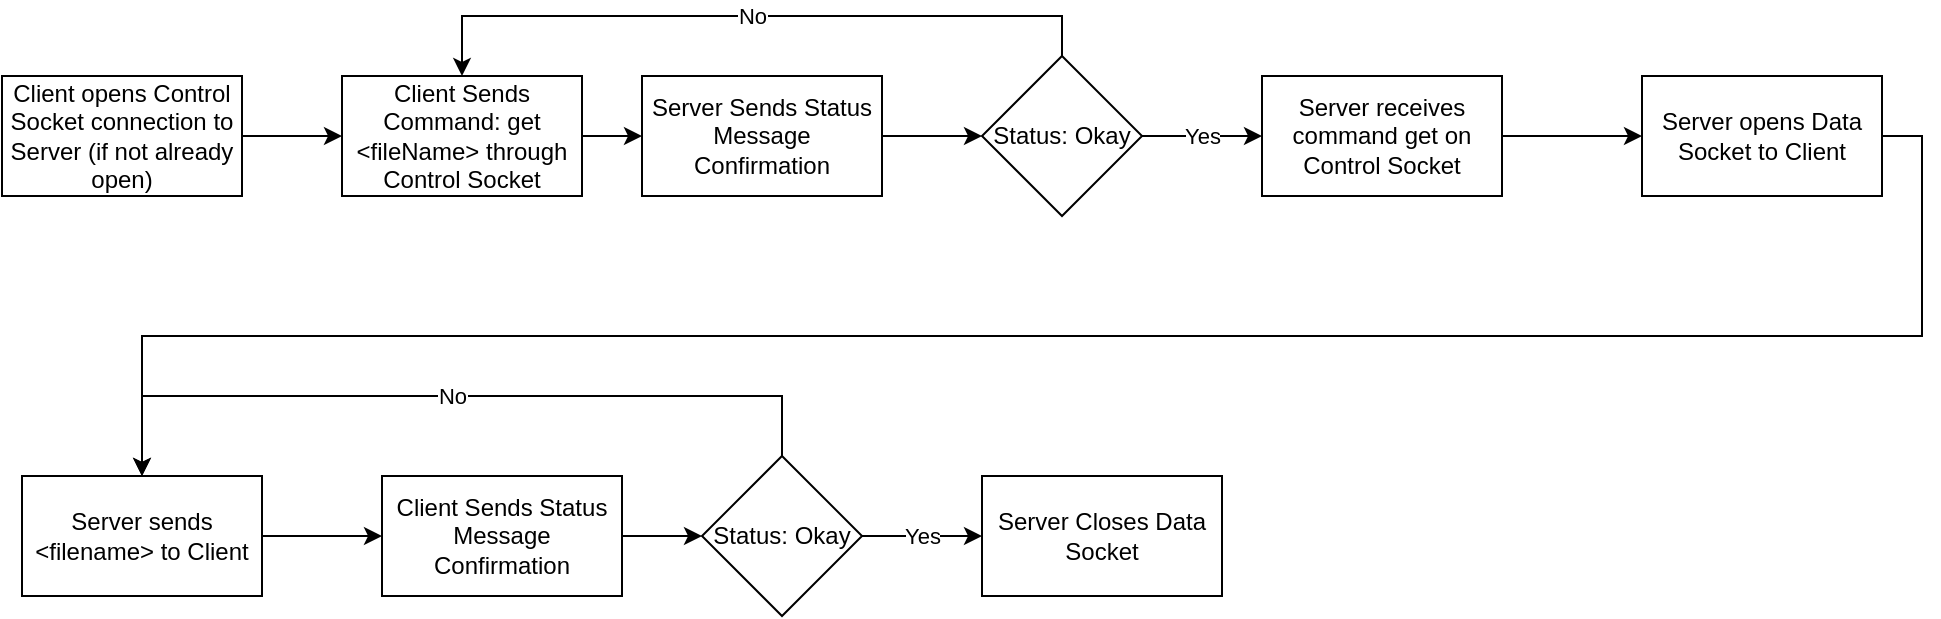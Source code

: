 <mxfile version="14.4.2" type="device"><diagram id="VicCjP9C5z60h8NR6XWv" name="Page-1"><mxGraphModel dx="914" dy="583" grid="1" gridSize="10" guides="1" tooltips="1" connect="1" arrows="1" fold="1" page="1" pageScale="1" pageWidth="850" pageHeight="1100" math="0" shadow="0"><root><mxCell id="0"/><mxCell id="1" parent="0"/><mxCell id="uwPoR_n0p5myCNU0cdYA-2" style="edgeStyle=orthogonalEdgeStyle;rounded=0;orthogonalLoop=1;jettySize=auto;html=1;exitX=1;exitY=0.5;exitDx=0;exitDy=0;entryX=0;entryY=0.5;entryDx=0;entryDy=0;" parent="1" source="uwPoR_n0p5myCNU0cdYA-1" target="tMgi6KBHmBh37i8bdp9--1" edge="1"><mxGeometry relative="1" as="geometry"><mxPoint x="500" y="169.793" as="targetPoint"/></mxGeometry></mxCell><mxCell id="uwPoR_n0p5myCNU0cdYA-1" value="Client Sends Command: get &amp;lt;fileName&amp;gt; through Control Socket" style="rounded=0;whiteSpace=wrap;html=1;" parent="1" vertex="1"><mxGeometry x="190" y="140" width="120" height="60" as="geometry"/></mxCell><mxCell id="uwPoR_n0p5myCNU0cdYA-4" style="edgeStyle=orthogonalEdgeStyle;rounded=0;orthogonalLoop=1;jettySize=auto;html=1;exitX=1;exitY=0.5;exitDx=0;exitDy=0;entryX=0;entryY=0.5;entryDx=0;entryDy=0;" parent="1" source="uwPoR_n0p5myCNU0cdYA-3" target="XqZTnBEbk5Tgh_Dx3stQ-1" edge="1"><mxGeometry relative="1" as="geometry"><mxPoint x="650" y="170" as="targetPoint"/></mxGeometry></mxCell><mxCell id="uwPoR_n0p5myCNU0cdYA-3" value="Server receives command get on Control Socket" style="rounded=0;whiteSpace=wrap;html=1;" parent="1" vertex="1"><mxGeometry x="650" y="140" width="120" height="60" as="geometry"/></mxCell><mxCell id="uwPoR_n0p5myCNU0cdYA-13" style="edgeStyle=orthogonalEdgeStyle;rounded=0;orthogonalLoop=1;jettySize=auto;html=1;exitX=1;exitY=0.5;exitDx=0;exitDy=0;entryX=0;entryY=0.5;entryDx=0;entryDy=0;" parent="1" source="uwPoR_n0p5myCNU0cdYA-12" target="uwPoR_n0p5myCNU0cdYA-1" edge="1"><mxGeometry relative="1" as="geometry"/></mxCell><mxCell id="uwPoR_n0p5myCNU0cdYA-12" value="Client opens Control Socket connection to Server (if not already open)" style="rounded=0;whiteSpace=wrap;html=1;" parent="1" vertex="1"><mxGeometry x="20" y="140" width="120" height="60" as="geometry"/></mxCell><mxCell id="6hNsgM-2XBKnOXxkau7f-1" style="edgeStyle=orthogonalEdgeStyle;rounded=0;orthogonalLoop=1;jettySize=auto;html=1;exitX=1;exitY=0.5;exitDx=0;exitDy=0;entryX=0.5;entryY=0;entryDx=0;entryDy=0;" parent="1" source="XqZTnBEbk5Tgh_Dx3stQ-1" target="6hNsgM-2XBKnOXxkau7f-2" edge="1"><mxGeometry relative="1" as="geometry"><mxPoint x="80" y="260" as="targetPoint"/></mxGeometry></mxCell><mxCell id="XqZTnBEbk5Tgh_Dx3stQ-1" value="Server opens Data Socket to Client" style="rounded=0;whiteSpace=wrap;html=1;" parent="1" vertex="1"><mxGeometry x="840" y="140" width="120" height="60" as="geometry"/></mxCell><mxCell id="6hNsgM-2XBKnOXxkau7f-3" style="edgeStyle=orthogonalEdgeStyle;rounded=0;orthogonalLoop=1;jettySize=auto;html=1;exitX=1;exitY=0.5;exitDx=0;exitDy=0;entryX=0;entryY=0.5;entryDx=0;entryDy=0;" parent="1" source="6hNsgM-2XBKnOXxkau7f-2" target="6hNsgM-2XBKnOXxkau7f-4" edge="1"><mxGeometry relative="1" as="geometry"><mxPoint x="230" y="369.833" as="targetPoint"/></mxGeometry></mxCell><mxCell id="6hNsgM-2XBKnOXxkau7f-2" value="Server sends &amp;lt;filename&amp;gt; to Client" style="rounded=0;whiteSpace=wrap;html=1;" parent="1" vertex="1"><mxGeometry x="30" y="340" width="120" height="60" as="geometry"/></mxCell><mxCell id="tMgi6KBHmBh37i8bdp9--6" style="edgeStyle=orthogonalEdgeStyle;rounded=0;orthogonalLoop=1;jettySize=auto;html=1;exitX=1;exitY=0.5;exitDx=0;exitDy=0;entryX=0;entryY=0.5;entryDx=0;entryDy=0;" edge="1" parent="1" source="6hNsgM-2XBKnOXxkau7f-4" target="tMgi6KBHmBh37i8bdp9--5"><mxGeometry relative="1" as="geometry"/></mxCell><mxCell id="6hNsgM-2XBKnOXxkau7f-4" value="Client Sends Status Message Confirmation" style="rounded=0;whiteSpace=wrap;html=1;" parent="1" vertex="1"><mxGeometry x="210" y="340" width="120" height="60" as="geometry"/></mxCell><mxCell id="6hNsgM-2XBKnOXxkau7f-7" value="Server Closes Data Socket" style="rounded=0;whiteSpace=wrap;html=1;" parent="1" vertex="1"><mxGeometry x="510" y="340" width="120" height="60" as="geometry"/></mxCell><mxCell id="tMgi6KBHmBh37i8bdp9--3" value="No" style="edgeStyle=orthogonalEdgeStyle;rounded=0;orthogonalLoop=1;jettySize=auto;html=1;exitX=0.5;exitY=0;exitDx=0;exitDy=0;entryX=0.5;entryY=0;entryDx=0;entryDy=0;" edge="1" parent="1" source="7jY-FqtcS0xp8X3zbTth-1" target="uwPoR_n0p5myCNU0cdYA-1"><mxGeometry relative="1" as="geometry"/></mxCell><mxCell id="tMgi6KBHmBh37i8bdp9--4" value="Yes" style="edgeStyle=orthogonalEdgeStyle;rounded=0;orthogonalLoop=1;jettySize=auto;html=1;exitX=1;exitY=0.5;exitDx=0;exitDy=0;entryX=0;entryY=0.5;entryDx=0;entryDy=0;" edge="1" parent="1" source="7jY-FqtcS0xp8X3zbTth-1" target="uwPoR_n0p5myCNU0cdYA-3"><mxGeometry relative="1" as="geometry"/></mxCell><mxCell id="7jY-FqtcS0xp8X3zbTth-1" value="Status: Okay" style="rhombus;whiteSpace=wrap;html=1;" parent="1" vertex="1"><mxGeometry x="510" y="130" width="80" height="80" as="geometry"/></mxCell><mxCell id="tMgi6KBHmBh37i8bdp9--2" style="edgeStyle=orthogonalEdgeStyle;rounded=0;orthogonalLoop=1;jettySize=auto;html=1;exitX=1;exitY=0.5;exitDx=0;exitDy=0;entryX=0;entryY=0.5;entryDx=0;entryDy=0;" edge="1" parent="1" source="tMgi6KBHmBh37i8bdp9--1" target="7jY-FqtcS0xp8X3zbTth-1"><mxGeometry relative="1" as="geometry"/></mxCell><mxCell id="tMgi6KBHmBh37i8bdp9--1" value="Server Sends Status Message Confirmation" style="rounded=0;whiteSpace=wrap;html=1;" vertex="1" parent="1"><mxGeometry x="340" y="140" width="120" height="60" as="geometry"/></mxCell><mxCell id="tMgi6KBHmBh37i8bdp9--7" value="Yes" style="edgeStyle=orthogonalEdgeStyle;rounded=0;orthogonalLoop=1;jettySize=auto;html=1;exitX=1;exitY=0.5;exitDx=0;exitDy=0;entryX=0;entryY=0.5;entryDx=0;entryDy=0;" edge="1" parent="1" source="tMgi6KBHmBh37i8bdp9--5" target="6hNsgM-2XBKnOXxkau7f-7"><mxGeometry relative="1" as="geometry"/></mxCell><mxCell id="tMgi6KBHmBh37i8bdp9--8" value="No" style="edgeStyle=orthogonalEdgeStyle;rounded=0;orthogonalLoop=1;jettySize=auto;html=1;exitX=0.5;exitY=0;exitDx=0;exitDy=0;entryX=0.5;entryY=0;entryDx=0;entryDy=0;" edge="1" parent="1" source="tMgi6KBHmBh37i8bdp9--5" target="6hNsgM-2XBKnOXxkau7f-2"><mxGeometry relative="1" as="geometry"><Array as="points"><mxPoint x="410" y="300"/><mxPoint x="90" y="300"/></Array></mxGeometry></mxCell><mxCell id="tMgi6KBHmBh37i8bdp9--5" value="Status: Okay" style="rhombus;whiteSpace=wrap;html=1;" vertex="1" parent="1"><mxGeometry x="370" y="330" width="80" height="80" as="geometry"/></mxCell></root></mxGraphModel></diagram></mxfile>
